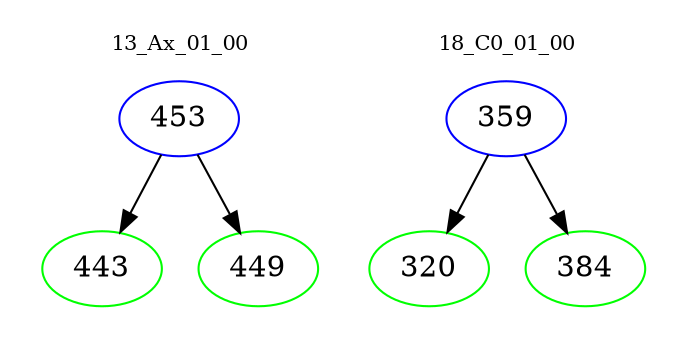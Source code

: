digraph{
subgraph cluster_0 {
color = white
label = "13_Ax_01_00";
fontsize=10;
T0_453 [label="453", color="blue"]
T0_453 -> T0_443 [color="black"]
T0_443 [label="443", color="green"]
T0_453 -> T0_449 [color="black"]
T0_449 [label="449", color="green"]
}
subgraph cluster_1 {
color = white
label = "18_C0_01_00";
fontsize=10;
T1_359 [label="359", color="blue"]
T1_359 -> T1_320 [color="black"]
T1_320 [label="320", color="green"]
T1_359 -> T1_384 [color="black"]
T1_384 [label="384", color="green"]
}
}
